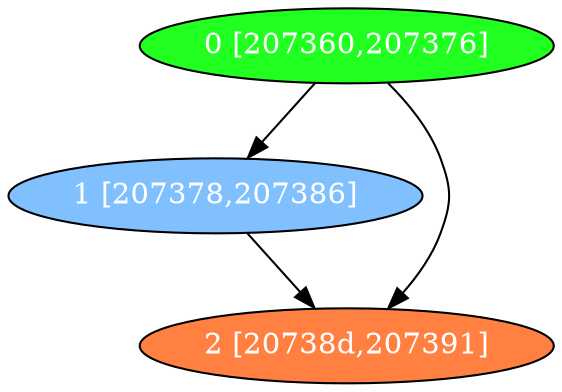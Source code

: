 diGraph libnss3{
	libnss3_0  [style=filled fillcolor="#20FF20" fontcolor="#ffffff" shape=oval label="0 [207360,207376]"]
	libnss3_1  [style=filled fillcolor="#80C0FF" fontcolor="#ffffff" shape=oval label="1 [207378,207386]"]
	libnss3_2  [style=filled fillcolor="#FF8040" fontcolor="#ffffff" shape=oval label="2 [20738d,207391]"]

	libnss3_0 -> libnss3_1
	libnss3_0 -> libnss3_2
	libnss3_1 -> libnss3_2
}